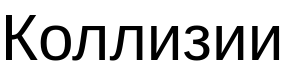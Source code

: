<mxfile version="13.9.8" type="device"><diagram id="CHvspS9XKxJ3Fz_utAXS" name="Page-1"><mxGraphModel dx="808" dy="453" grid="1" gridSize="10" guides="1" tooltips="1" connect="1" arrows="1" fold="1" page="1" pageScale="1" pageWidth="1169" pageHeight="827" math="0" shadow="0"><root><mxCell id="0"/><mxCell id="1" parent="0"/><mxCell id="hQqpx2cq50buQQ-b-dtn-1" value="&lt;font style=&quot;font-size: 32px&quot;&gt;Коллизии&lt;/font&gt;" style="text;html=1;strokeColor=none;fillColor=none;align=center;verticalAlign=middle;whiteSpace=wrap;rounded=0;" vertex="1" parent="1"><mxGeometry x="130" y="60" width="40" height="20" as="geometry"/></mxCell></root></mxGraphModel></diagram></mxfile>